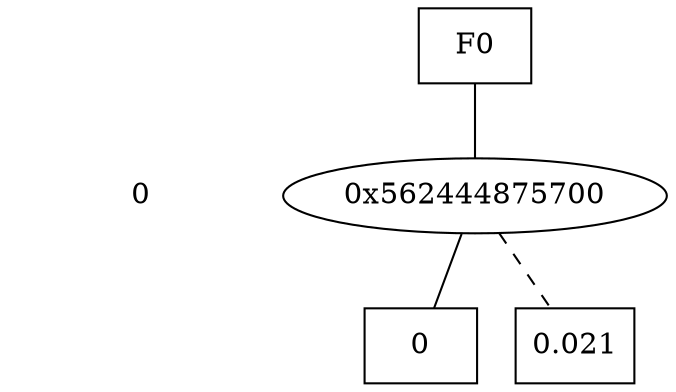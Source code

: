 digraph "DD" {
size = "7.5,10"
center = true;
edge [dir = none];
{ node [shape = plaintext];
  edge [style = invis];
  "CONST NODES" [style = invis];
" 0 " -> "CONST NODES"; 
}
{ rank = same; node [shape = box]; edge [style = invis];
"F0"; }
{ rank = same; " 0 ";
"0x562444875700";
}
{ rank = same; "CONST NODES";
{ node [shape = box]; "0x562444875260";
"0x5624448756a0";
}
}
"F0" -> "0x562444875700" [style = solid];
"0x562444875700" -> "0x562444875260";
"0x562444875700" -> "0x5624448756a0" [style = dashed];
"0x562444875260" [label = "0"];
"0x5624448756a0" [label = "0.021"];
}
